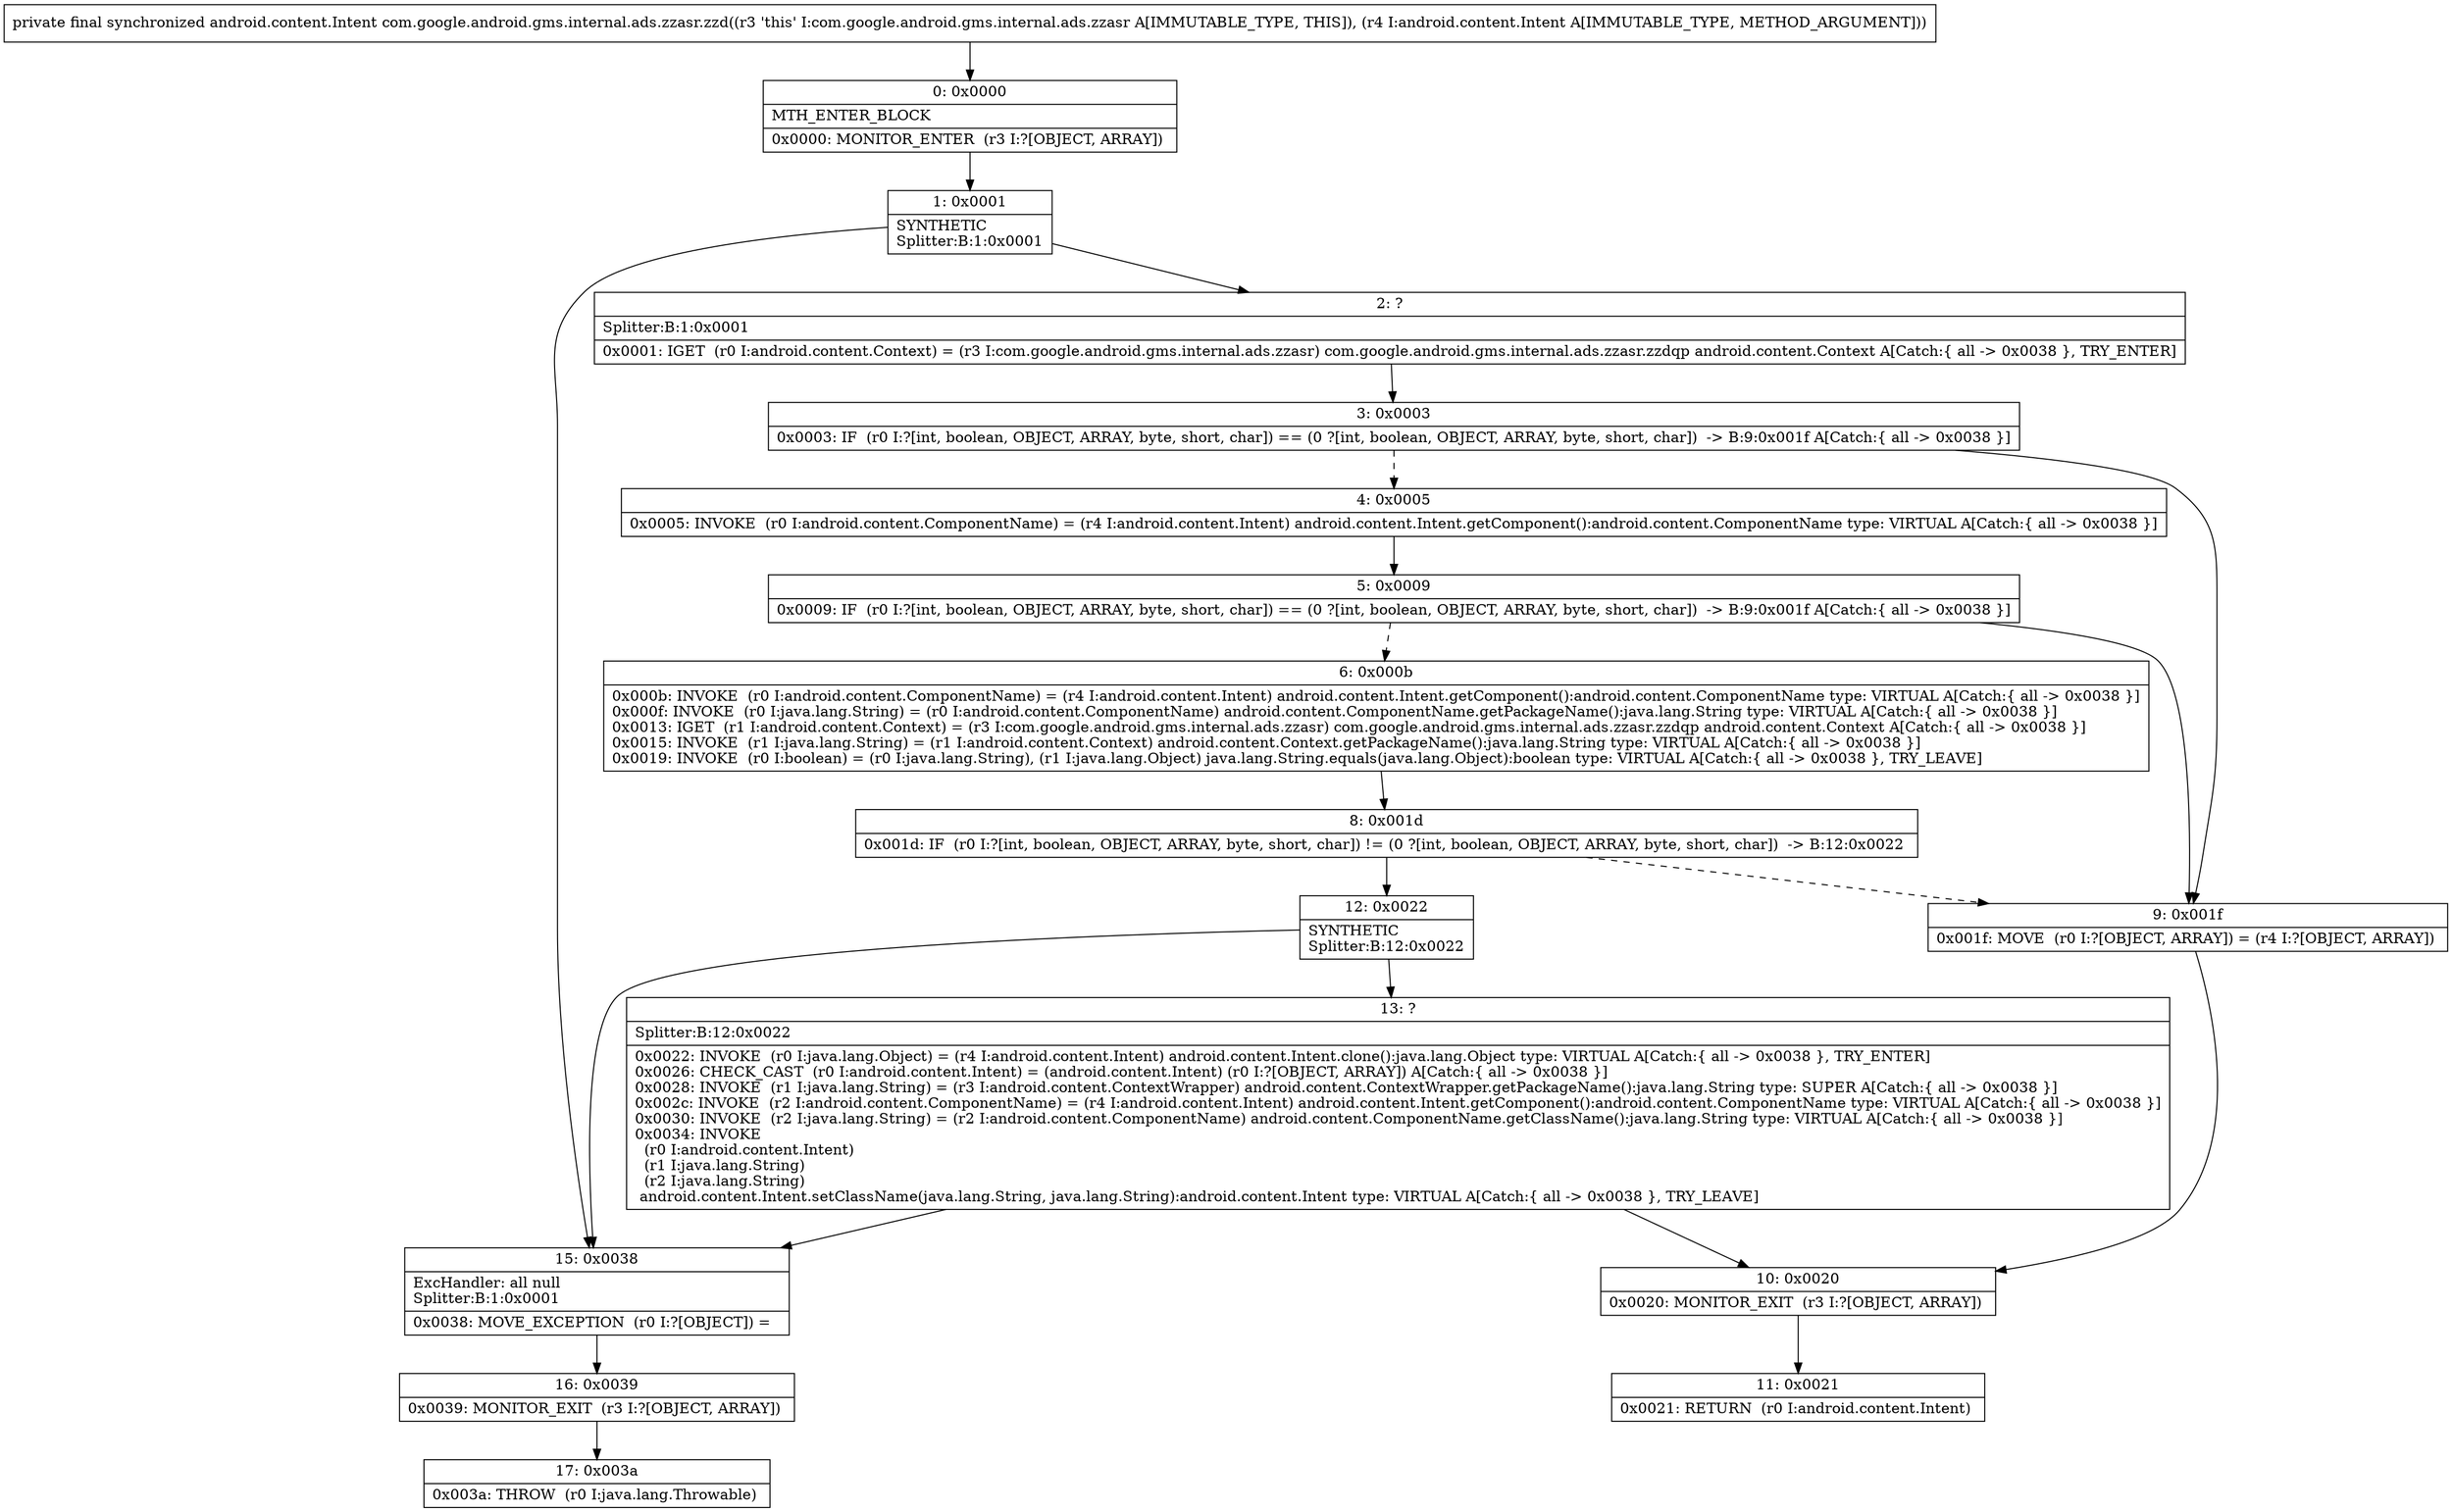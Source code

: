 digraph "CFG forcom.google.android.gms.internal.ads.zzasr.zzd(Landroid\/content\/Intent;)Landroid\/content\/Intent;" {
Node_0 [shape=record,label="{0\:\ 0x0000|MTH_ENTER_BLOCK\l|0x0000: MONITOR_ENTER  (r3 I:?[OBJECT, ARRAY]) \l}"];
Node_1 [shape=record,label="{1\:\ 0x0001|SYNTHETIC\lSplitter:B:1:0x0001\l}"];
Node_2 [shape=record,label="{2\:\ ?|Splitter:B:1:0x0001\l|0x0001: IGET  (r0 I:android.content.Context) = (r3 I:com.google.android.gms.internal.ads.zzasr) com.google.android.gms.internal.ads.zzasr.zzdqp android.content.Context A[Catch:\{ all \-\> 0x0038 \}, TRY_ENTER]\l}"];
Node_3 [shape=record,label="{3\:\ 0x0003|0x0003: IF  (r0 I:?[int, boolean, OBJECT, ARRAY, byte, short, char]) == (0 ?[int, boolean, OBJECT, ARRAY, byte, short, char])  \-\> B:9:0x001f A[Catch:\{ all \-\> 0x0038 \}]\l}"];
Node_4 [shape=record,label="{4\:\ 0x0005|0x0005: INVOKE  (r0 I:android.content.ComponentName) = (r4 I:android.content.Intent) android.content.Intent.getComponent():android.content.ComponentName type: VIRTUAL A[Catch:\{ all \-\> 0x0038 \}]\l}"];
Node_5 [shape=record,label="{5\:\ 0x0009|0x0009: IF  (r0 I:?[int, boolean, OBJECT, ARRAY, byte, short, char]) == (0 ?[int, boolean, OBJECT, ARRAY, byte, short, char])  \-\> B:9:0x001f A[Catch:\{ all \-\> 0x0038 \}]\l}"];
Node_6 [shape=record,label="{6\:\ 0x000b|0x000b: INVOKE  (r0 I:android.content.ComponentName) = (r4 I:android.content.Intent) android.content.Intent.getComponent():android.content.ComponentName type: VIRTUAL A[Catch:\{ all \-\> 0x0038 \}]\l0x000f: INVOKE  (r0 I:java.lang.String) = (r0 I:android.content.ComponentName) android.content.ComponentName.getPackageName():java.lang.String type: VIRTUAL A[Catch:\{ all \-\> 0x0038 \}]\l0x0013: IGET  (r1 I:android.content.Context) = (r3 I:com.google.android.gms.internal.ads.zzasr) com.google.android.gms.internal.ads.zzasr.zzdqp android.content.Context A[Catch:\{ all \-\> 0x0038 \}]\l0x0015: INVOKE  (r1 I:java.lang.String) = (r1 I:android.content.Context) android.content.Context.getPackageName():java.lang.String type: VIRTUAL A[Catch:\{ all \-\> 0x0038 \}]\l0x0019: INVOKE  (r0 I:boolean) = (r0 I:java.lang.String), (r1 I:java.lang.Object) java.lang.String.equals(java.lang.Object):boolean type: VIRTUAL A[Catch:\{ all \-\> 0x0038 \}, TRY_LEAVE]\l}"];
Node_8 [shape=record,label="{8\:\ 0x001d|0x001d: IF  (r0 I:?[int, boolean, OBJECT, ARRAY, byte, short, char]) != (0 ?[int, boolean, OBJECT, ARRAY, byte, short, char])  \-\> B:12:0x0022 \l}"];
Node_9 [shape=record,label="{9\:\ 0x001f|0x001f: MOVE  (r0 I:?[OBJECT, ARRAY]) = (r4 I:?[OBJECT, ARRAY]) \l}"];
Node_10 [shape=record,label="{10\:\ 0x0020|0x0020: MONITOR_EXIT  (r3 I:?[OBJECT, ARRAY]) \l}"];
Node_11 [shape=record,label="{11\:\ 0x0021|0x0021: RETURN  (r0 I:android.content.Intent) \l}"];
Node_12 [shape=record,label="{12\:\ 0x0022|SYNTHETIC\lSplitter:B:12:0x0022\l}"];
Node_13 [shape=record,label="{13\:\ ?|Splitter:B:12:0x0022\l|0x0022: INVOKE  (r0 I:java.lang.Object) = (r4 I:android.content.Intent) android.content.Intent.clone():java.lang.Object type: VIRTUAL A[Catch:\{ all \-\> 0x0038 \}, TRY_ENTER]\l0x0026: CHECK_CAST  (r0 I:android.content.Intent) = (android.content.Intent) (r0 I:?[OBJECT, ARRAY]) A[Catch:\{ all \-\> 0x0038 \}]\l0x0028: INVOKE  (r1 I:java.lang.String) = (r3 I:android.content.ContextWrapper) android.content.ContextWrapper.getPackageName():java.lang.String type: SUPER A[Catch:\{ all \-\> 0x0038 \}]\l0x002c: INVOKE  (r2 I:android.content.ComponentName) = (r4 I:android.content.Intent) android.content.Intent.getComponent():android.content.ComponentName type: VIRTUAL A[Catch:\{ all \-\> 0x0038 \}]\l0x0030: INVOKE  (r2 I:java.lang.String) = (r2 I:android.content.ComponentName) android.content.ComponentName.getClassName():java.lang.String type: VIRTUAL A[Catch:\{ all \-\> 0x0038 \}]\l0x0034: INVOKE  \l  (r0 I:android.content.Intent)\l  (r1 I:java.lang.String)\l  (r2 I:java.lang.String)\l android.content.Intent.setClassName(java.lang.String, java.lang.String):android.content.Intent type: VIRTUAL A[Catch:\{ all \-\> 0x0038 \}, TRY_LEAVE]\l}"];
Node_15 [shape=record,label="{15\:\ 0x0038|ExcHandler: all null\lSplitter:B:1:0x0001\l|0x0038: MOVE_EXCEPTION  (r0 I:?[OBJECT]) =  \l}"];
Node_16 [shape=record,label="{16\:\ 0x0039|0x0039: MONITOR_EXIT  (r3 I:?[OBJECT, ARRAY]) \l}"];
Node_17 [shape=record,label="{17\:\ 0x003a|0x003a: THROW  (r0 I:java.lang.Throwable) \l}"];
MethodNode[shape=record,label="{private final synchronized android.content.Intent com.google.android.gms.internal.ads.zzasr.zzd((r3 'this' I:com.google.android.gms.internal.ads.zzasr A[IMMUTABLE_TYPE, THIS]), (r4 I:android.content.Intent A[IMMUTABLE_TYPE, METHOD_ARGUMENT])) }"];
MethodNode -> Node_0;
Node_0 -> Node_1;
Node_1 -> Node_2;
Node_1 -> Node_15;
Node_2 -> Node_3;
Node_3 -> Node_4[style=dashed];
Node_3 -> Node_9;
Node_4 -> Node_5;
Node_5 -> Node_6[style=dashed];
Node_5 -> Node_9;
Node_6 -> Node_8;
Node_8 -> Node_9[style=dashed];
Node_8 -> Node_12;
Node_9 -> Node_10;
Node_10 -> Node_11;
Node_12 -> Node_13;
Node_12 -> Node_15;
Node_13 -> Node_15;
Node_13 -> Node_10;
Node_15 -> Node_16;
Node_16 -> Node_17;
}

